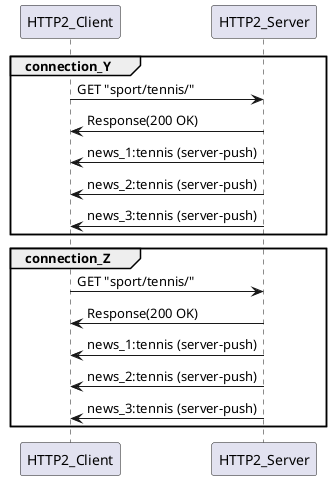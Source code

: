 @startuml


group connection_Y

HTTP2_Client-> HTTP2_Server: GET "sport/tennis/"

HTTP2_Server -> HTTP2_Client : Response(200 OK)
HTTP2_Server -> HTTP2_Client : news_1:tennis (server-push)
HTTP2_Server -> HTTP2_Client : news_2:tennis (server-push)
HTTP2_Server -> HTTP2_Client : news_3:tennis (server-push)


 end


 group connection_Z

 HTTP2_Client-> HTTP2_Server: GET "sport/tennis/"

 HTTP2_Server -> HTTP2_Client : Response(200 OK)
 HTTP2_Server -> HTTP2_Client : news_1:tennis (server-push)
 HTTP2_Server -> HTTP2_Client : news_2:tennis (server-push)
 HTTP2_Server -> HTTP2_Client : news_3:tennis (server-push)


  end



@endum